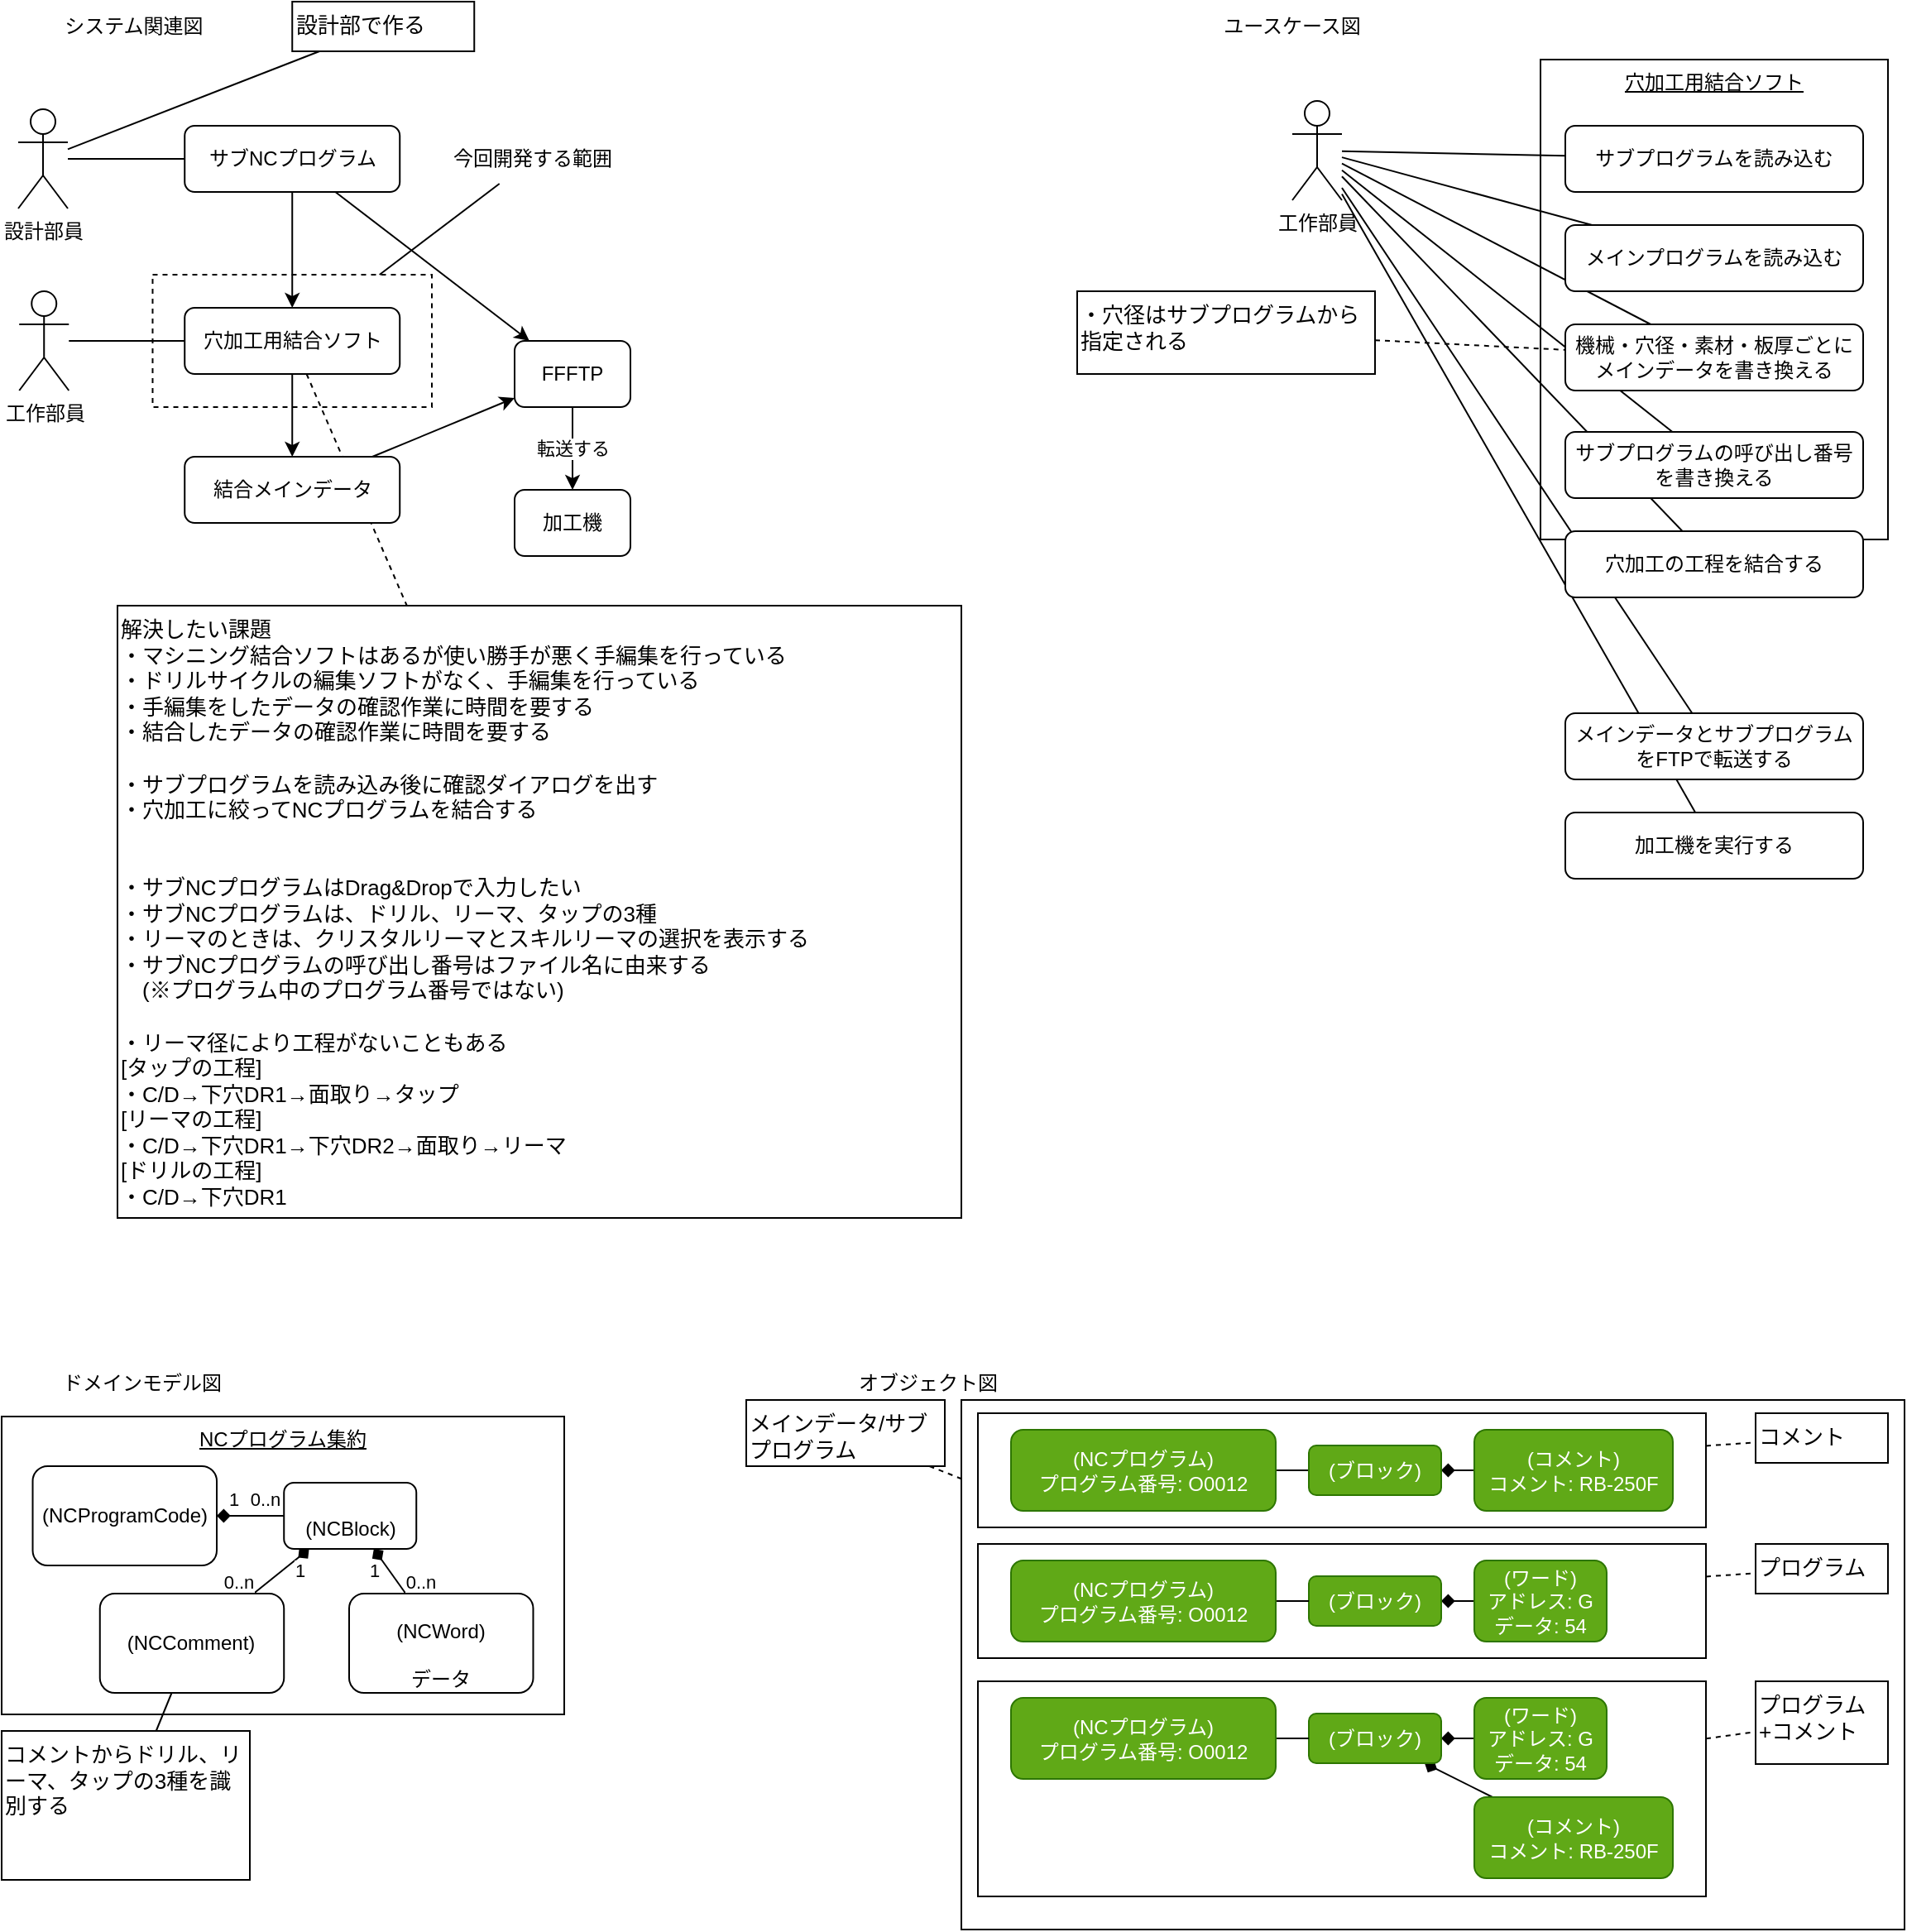 <mxfile>
    <diagram id="RzdB1_ECVK01WcsdOi-J" name="sodo">
        <mxGraphModel dx="1374" dy="539" grid="1" gridSize="10" guides="1" tooltips="1" connect="1" arrows="1" fold="1" page="1" pageScale="1" pageWidth="1169" pageHeight="827" background="none" math="0" shadow="0">
            <root>
                <mxCell id="0"/>
                <mxCell id="1" parent="0"/>
                <mxCell id="632" value="" style="rounded=0;whiteSpace=wrap;html=1;fontSize=16;" parent="1" vertex="1">
                    <mxGeometry x="590" y="860" width="570" height="320" as="geometry"/>
                </mxCell>
                <mxCell id="631" style="edgeStyle=none;html=1;startArrow=none;startFill=0;endArrow=none;endFill=0;dashed=1;" parent="1" source="629" target="604" edge="1">
                    <mxGeometry relative="1" as="geometry"/>
                </mxCell>
                <mxCell id="629" value="" style="rounded=0;whiteSpace=wrap;html=1;fontSize=16;" parent="1" vertex="1">
                    <mxGeometry x="600" y="947" width="440" height="69" as="geometry"/>
                </mxCell>
                <mxCell id="627" style="edgeStyle=none;html=1;dashed=1;startArrow=none;startFill=0;endArrow=none;endFill=0;" parent="1" source="622" target="IUCaD1viUXP5vsJWslPz-527" edge="1">
                    <mxGeometry relative="1" as="geometry"/>
                </mxCell>
                <mxCell id="622" value="" style="rounded=0;whiteSpace=wrap;html=1;fontSize=16;" parent="1" vertex="1">
                    <mxGeometry x="600" y="868" width="440" height="69" as="geometry"/>
                </mxCell>
                <mxCell id="363" value="&lt;u&gt;NCプログラム集約&lt;/u&gt;" style="rounded=0;whiteSpace=wrap;html=1;verticalAlign=top;" parent="1" vertex="1">
                    <mxGeometry x="10" y="870" width="340" height="180" as="geometry"/>
                </mxCell>
                <mxCell id="240" value="&lt;u&gt;穴加工用結合ソフト&lt;/u&gt;" style="rounded=0;whiteSpace=wrap;html=1;verticalAlign=top;" parent="1" vertex="1">
                    <mxGeometry x="940" y="50" width="210" height="290" as="geometry"/>
                </mxCell>
                <mxCell id="164" style="edgeStyle=none;html=1;fontColor=#FF0000;endArrow=none;endFill=0;dashed=1;startArrow=none;" parent="1" source="5" target="158" edge="1">
                    <mxGeometry relative="1" as="geometry"/>
                </mxCell>
                <mxCell id="121" value="" style="rounded=0;whiteSpace=wrap;html=1;dashed=1;fillColor=none;" parent="1" vertex="1">
                    <mxGeometry x="101.24" y="180" width="168.76" height="80" as="geometry"/>
                </mxCell>
                <mxCell id="2" value="システム関連図" style="text;html=1;strokeColor=none;fillColor=none;align=center;verticalAlign=middle;whiteSpace=wrap;rounded=0;" parent="1" vertex="1">
                    <mxGeometry x="40" y="20" width="100" height="20" as="geometry"/>
                </mxCell>
                <mxCell id="611" style="edgeStyle=none;html=1;startArrow=none;startFill=0;endArrow=classic;endFill=1;" parent="1" source="5" target="610" edge="1">
                    <mxGeometry relative="1" as="geometry"/>
                </mxCell>
                <mxCell id="5" value="穴加工用結合ソフト" style="rounded=1;whiteSpace=wrap;html=1;" parent="1" vertex="1">
                    <mxGeometry x="120.62" y="200" width="130" height="40" as="geometry"/>
                </mxCell>
                <mxCell id="21" value="ユースケース図" style="text;html=1;strokeColor=none;fillColor=none;align=center;verticalAlign=middle;whiteSpace=wrap;rounded=0;" parent="1" vertex="1">
                    <mxGeometry x="740" y="20" width="100" height="20" as="geometry"/>
                </mxCell>
                <mxCell id="33" value="ドメインモデル図" style="text;html=1;strokeColor=none;fillColor=none;align=center;verticalAlign=middle;whiteSpace=wrap;rounded=0;" parent="1" vertex="1">
                    <mxGeometry x="40" y="840" width="110" height="20" as="geometry"/>
                </mxCell>
                <mxCell id="123" style="edgeStyle=none;html=1;endArrow=none;endFill=0;" parent="1" source="122" target="121" edge="1">
                    <mxGeometry relative="1" as="geometry"/>
                </mxCell>
                <mxCell id="122" value="今回開発する範囲" style="text;html=1;strokeColor=none;fillColor=none;align=center;verticalAlign=middle;whiteSpace=wrap;rounded=0;" parent="1" vertex="1">
                    <mxGeometry x="260.62" y="95" width="140" height="30" as="geometry"/>
                </mxCell>
                <mxCell id="260" style="edgeStyle=none;html=1;fontColor=#009900;endArrow=none;endFill=0;" parent="1" source="238" target="259" edge="1">
                    <mxGeometry relative="1" as="geometry"/>
                </mxCell>
                <mxCell id="589" style="edgeStyle=none;html=1;endArrow=none;endFill=0;" parent="1" source="238" target="588" edge="1">
                    <mxGeometry relative="1" as="geometry"/>
                </mxCell>
                <mxCell id="597" style="edgeStyle=none;html=1;endArrow=none;endFill=0;" parent="1" source="238" target="596" edge="1">
                    <mxGeometry relative="1" as="geometry"/>
                </mxCell>
                <mxCell id="607" style="edgeStyle=none;html=1;startArrow=none;startFill=0;endArrow=none;endFill=0;" parent="1" source="238" target="606" edge="1">
                    <mxGeometry relative="1" as="geometry"/>
                </mxCell>
                <mxCell id="609" style="edgeStyle=none;html=1;startArrow=none;startFill=0;endArrow=none;endFill=0;" parent="1" source="238" target="608" edge="1">
                    <mxGeometry relative="1" as="geometry"/>
                </mxCell>
                <mxCell id="674" style="edgeStyle=none;html=1;endArrow=none;endFill=0;" parent="1" source="238" target="673" edge="1">
                    <mxGeometry relative="1" as="geometry"/>
                </mxCell>
                <mxCell id="676" style="edgeStyle=none;html=1;endArrow=none;endFill=0;" edge="1" parent="1" source="238" target="675">
                    <mxGeometry relative="1" as="geometry"/>
                </mxCell>
                <mxCell id="238" value="工作部員" style="shape=umlActor;verticalLabelPosition=bottom;verticalAlign=top;html=1;outlineConnect=0;" parent="1" vertex="1">
                    <mxGeometry x="790" y="75" width="30" height="60" as="geometry"/>
                </mxCell>
                <mxCell id="585" style="edgeStyle=none;html=1;endArrow=none;endFill=0;" parent="1" source="249" target="5" edge="1">
                    <mxGeometry relative="1" as="geometry"/>
                </mxCell>
                <mxCell id="249" value="工作部員" style="shape=umlActor;verticalLabelPosition=bottom;verticalAlign=top;html=1;outlineConnect=0;" parent="1" vertex="1">
                    <mxGeometry x="20.62" y="190" width="30" height="60" as="geometry"/>
                </mxCell>
                <mxCell id="259" value="サブプログラムの呼び出し番号を書き換える" style="rounded=1;whiteSpace=wrap;html=1;" parent="1" vertex="1">
                    <mxGeometry x="955" y="275" width="180" height="40" as="geometry"/>
                </mxCell>
                <mxCell id="372" value="オブジェクト図" style="text;html=1;strokeColor=none;fillColor=none;align=center;verticalAlign=middle;whiteSpace=wrap;rounded=0;" parent="1" vertex="1">
                    <mxGeometry x="520" y="840" width="100" height="20" as="geometry"/>
                </mxCell>
                <mxCell id="594" style="edgeStyle=none;html=1;endArrow=none;endFill=0;" parent="1" source="465" target="592" edge="1">
                    <mxGeometry relative="1" as="geometry"/>
                </mxCell>
                <mxCell id="465" value="(NCプログラム)&lt;br&gt;プログラム番号: O0012" style="rounded=1;whiteSpace=wrap;html=1;verticalAlign=middle;align=center;fillColor=#60a917;strokeColor=#2D7600;fontColor=#ffffff;" parent="1" vertex="1">
                    <mxGeometry x="620" y="878" width="160" height="49" as="geometry"/>
                </mxCell>
                <mxCell id="664" value="1" style="edgeStyle=none;html=1;startArrow=diamond;startFill=1;endArrow=none;endFill=0;" parent="1" source="513" target="661" edge="1">
                    <mxGeometry x="-0.508" y="10" relative="1" as="geometry">
                        <mxPoint as="offset"/>
                    </mxGeometry>
                </mxCell>
                <mxCell id="667" value="0..n" style="edgeLabel;html=1;align=center;verticalAlign=middle;resizable=0;points=[];" parent="664" vertex="1" connectable="0">
                    <mxGeometry x="0.615" relative="1" as="geometry">
                        <mxPoint x="-4" y="-10" as="offset"/>
                    </mxGeometry>
                </mxCell>
                <mxCell id="513" value="&lt;span style=&quot;color: rgb(255 , 255 , 255)&quot;&gt;&lt;u&gt;NCプログラム&lt;/u&gt;&lt;/span&gt;(NCProgramCode&lt;span&gt;)&lt;/span&gt;&lt;br style=&quot;color: rgb(255 , 255 , 255)&quot;&gt;&lt;span style=&quot;color: rgb(255 , 255 , 255)&quot;&gt;プログラム番号&lt;/span&gt;" style="rounded=1;whiteSpace=wrap;html=1;verticalAlign=middle;align=center;" parent="1" vertex="1">
                    <mxGeometry x="28.76" y="900" width="111.24" height="60" as="geometry"/>
                </mxCell>
                <mxCell id="158" value="&lt;span&gt;解決したい課題&lt;br&gt;・マシニング結合ソフトはあるが使い勝手が悪く手編集を行っている&lt;/span&gt;&lt;br&gt;&lt;p style=&quot;margin-top: 0pt ; margin-bottom: 0pt ; margin-left: 0in ; direction: ltr ; unicode-bidi: embed ; word-break: normal&quot;&gt;・ドリルサイクルの編集ソフトがなく、手編集を行っている&lt;/p&gt;&lt;p style=&quot;margin-top: 0pt ; margin-bottom: 0pt ; margin-left: 0in ; direction: ltr ; unicode-bidi: embed ; word-break: normal&quot;&gt;・手編集をしたデータの確認作業に時間を要する&lt;/p&gt;&lt;p style=&quot;margin-top: 0pt ; margin-bottom: 0pt ; margin-left: 0in ; direction: ltr ; unicode-bidi: embed ; word-break: normal&quot;&gt;・結合したデータの確認作業に時間を要する&lt;/p&gt;&lt;p style=&quot;margin-top: 0pt ; margin-bottom: 0pt ; margin-left: 0in ; direction: ltr ; unicode-bidi: embed ; word-break: normal&quot;&gt;&lt;br&gt;&lt;/p&gt;&lt;p style=&quot;margin-top: 0pt ; margin-bottom: 0pt ; margin-left: 0in ; direction: ltr ; unicode-bidi: embed ; word-break: normal&quot;&gt;・サブプログラムを読み込み後に確認ダイアログを出す&lt;/p&gt;&lt;p style=&quot;margin-top: 0pt ; margin-bottom: 0pt ; margin-left: 0in ; direction: ltr ; unicode-bidi: embed ; word-break: normal&quot;&gt;&lt;span&gt;・穴加工に絞ってNCプログラムを結合する&lt;/span&gt;&lt;br&gt;&lt;/p&gt;&lt;p style=&quot;margin-top: 0pt ; margin-bottom: 0pt ; margin-left: 0in ; direction: ltr ; unicode-bidi: embed ; word-break: normal&quot;&gt;&lt;br&gt;&lt;/p&gt;&lt;p style=&quot;margin-top: 0pt ; margin-bottom: 0pt ; margin-left: 0in ; direction: ltr ; unicode-bidi: embed ; word-break: normal&quot;&gt;&lt;br&gt;&lt;/p&gt;&lt;p style=&quot;margin-top: 0pt ; margin-bottom: 0pt ; margin-left: 0in ; direction: ltr ; unicode-bidi: embed ; word-break: normal&quot;&gt;・サブNCプログラムはDrag&amp;amp;Dropで入力したい&lt;/p&gt;&lt;p style=&quot;margin-top: 0pt ; margin-bottom: 0pt ; margin-left: 0in ; direction: ltr ; unicode-bidi: embed ; word-break: normal&quot;&gt;・サブNCプログラムは、ドリル、リーマ、タップの3種&lt;/p&gt;&lt;p style=&quot;margin-top: 0pt ; margin-bottom: 0pt ; margin-left: 0in ; direction: ltr ; unicode-bidi: embed ; word-break: normal&quot;&gt;・リーマのときは、クリスタルリーマとスキルリーマの選択を表示する&lt;/p&gt;&lt;p style=&quot;margin-top: 0pt ; margin-bottom: 0pt ; margin-left: 0in ; direction: ltr ; unicode-bidi: embed ; word-break: normal&quot;&gt;・サブNCプログラムの呼び出し番号はファイル名に由来する&lt;/p&gt;&lt;p style=&quot;margin-top: 0pt ; margin-bottom: 0pt ; margin-left: 0in ; direction: ltr ; unicode-bidi: embed ; word-break: normal&quot;&gt;　(※プログラム中のプログラム番号ではない)&lt;/p&gt;&lt;p style=&quot;margin-top: 0pt ; margin-bottom: 0pt ; margin-left: 0in ; direction: ltr ; unicode-bidi: embed ; word-break: normal&quot;&gt;&lt;br&gt;&lt;/p&gt;&lt;p style=&quot;margin-top: 0pt ; margin-bottom: 0pt ; margin-left: 0in ; direction: ltr ; unicode-bidi: embed ; word-break: normal&quot;&gt;・リーマ径により工程がないこともある&lt;/p&gt;&lt;p style=&quot;margin-top: 0pt ; margin-bottom: 0pt ; margin-left: 0in ; direction: ltr ; unicode-bidi: embed ; word-break: normal&quot;&gt;[タップの工程]&lt;/p&gt;&lt;p style=&quot;margin-top: 0pt ; margin-bottom: 0pt ; margin-left: 0in ; direction: ltr ; unicode-bidi: embed ; word-break: normal&quot;&gt;・C/D→下穴DR1→面取り→タップ&lt;/p&gt;&lt;p style=&quot;margin-top: 0pt ; margin-bottom: 0pt ; margin-left: 0in ; direction: ltr ; unicode-bidi: embed ; word-break: normal&quot;&gt;[リーマの工程]&lt;/p&gt;&lt;p style=&quot;margin-top: 0pt ; margin-bottom: 0pt ; margin-left: 0in ; direction: ltr ; unicode-bidi: embed ; word-break: normal&quot;&gt;・C/D→下穴DR1→下穴DR2→面取り→リーマ&lt;br&gt;&lt;/p&gt;&lt;p style=&quot;margin-top: 0pt ; margin-bottom: 0pt ; margin-left: 0in ; direction: ltr ; unicode-bidi: embed ; word-break: normal&quot;&gt;[ドリルの工程]&lt;/p&gt;・C/D→下穴DR1" style="rounded=0;whiteSpace=wrap;html=1;align=left;verticalAlign=top;fontSize=13;fontColor=default;" parent="1" vertex="1">
                    <mxGeometry x="80" y="380" width="510" height="370" as="geometry"/>
                </mxCell>
                <mxCell id="IUCaD1viUXP5vsJWslPz-527" value="&lt;span style=&quot;font-size: 13px&quot;&gt;コメント&lt;br style=&quot;font-size: 13px&quot;&gt;&lt;/span&gt;" style="rounded=0;whiteSpace=wrap;html=1;align=left;verticalAlign=top;fontSize=13;spacing=2;" parent="1" vertex="1">
                    <mxGeometry x="1070" y="868" width="80" height="30" as="geometry"/>
                </mxCell>
                <mxCell id="537" value="コメントからドリル、リーマ、タップの3種を識別する" style="rounded=0;whiteSpace=wrap;html=1;align=left;verticalAlign=top;fontSize=13;spacing=2;" parent="1" vertex="1">
                    <mxGeometry x="10" y="1060" width="150" height="90" as="geometry"/>
                </mxCell>
                <mxCell id="580" style="edgeStyle=none;html=1;" parent="1" source="579" target="5" edge="1">
                    <mxGeometry relative="1" as="geometry"/>
                </mxCell>
                <mxCell id="613" style="edgeStyle=none;html=1;startArrow=none;startFill=0;endArrow=classic;endFill=1;" parent="1" source="579" target="612" edge="1">
                    <mxGeometry relative="1" as="geometry"/>
                </mxCell>
                <mxCell id="579" value="サブNCプログラム" style="rounded=1;whiteSpace=wrap;html=1;" parent="1" vertex="1">
                    <mxGeometry x="120.62" y="90" width="130" height="40" as="geometry"/>
                </mxCell>
                <mxCell id="582" style="edgeStyle=none;html=1;endArrow=none;endFill=0;" parent="1" source="581" target="579" edge="1">
                    <mxGeometry relative="1" as="geometry"/>
                </mxCell>
                <mxCell id="581" value="設計部員" style="shape=umlActor;verticalLabelPosition=bottom;verticalAlign=top;html=1;outlineConnect=0;" parent="1" vertex="1">
                    <mxGeometry x="20.0" y="80" width="30" height="60" as="geometry"/>
                </mxCell>
                <mxCell id="584" style="edgeStyle=none;html=1;endArrow=none;endFill=0;" parent="1" source="583" target="581" edge="1">
                    <mxGeometry relative="1" as="geometry"/>
                </mxCell>
                <mxCell id="583" value="設計部で作る" style="rounded=0;whiteSpace=wrap;html=1;align=left;verticalAlign=top;fontSize=13;fontColor=default;" parent="1" vertex="1">
                    <mxGeometry x="185.62" y="15" width="110" height="30" as="geometry"/>
                </mxCell>
                <mxCell id="588" value="機械・穴径・素材・板厚ごとにメインデータを書き換える" style="rounded=1;whiteSpace=wrap;html=1;" parent="1" vertex="1">
                    <mxGeometry x="955" y="210" width="180" height="40" as="geometry"/>
                </mxCell>
                <mxCell id="591" style="edgeStyle=none;html=1;endArrow=none;endFill=0;dashed=1;" parent="1" source="590" target="588" edge="1">
                    <mxGeometry relative="1" as="geometry"/>
                </mxCell>
                <mxCell id="590" value="・穴径はサブプログラムから指定される&lt;br&gt;&lt;p style=&quot;margin-top: 0pt ; margin-bottom: 0pt ; margin-left: 0in ; direction: ltr ; unicode-bidi: embed ; word-break: normal&quot;&gt;&lt;br&gt;&lt;/p&gt;" style="rounded=0;whiteSpace=wrap;html=1;align=left;verticalAlign=top;fontSize=13;fontColor=default;" parent="1" vertex="1">
                    <mxGeometry x="660" y="190" width="180" height="50" as="geometry"/>
                </mxCell>
                <mxCell id="595" style="edgeStyle=none;html=1;endArrow=none;endFill=0;startArrow=diamond;startFill=1;" parent="1" source="601" target="593" edge="1">
                    <mxGeometry relative="1" as="geometry"/>
                </mxCell>
                <mxCell id="599" style="edgeStyle=none;html=1;endArrow=none;endFill=0;startArrow=diamond;startFill=1;" parent="1" source="592" target="598" edge="1">
                    <mxGeometry relative="1" as="geometry"/>
                </mxCell>
                <mxCell id="592" value="(ブロック)" style="rounded=1;whiteSpace=wrap;html=1;verticalAlign=middle;align=center;fillColor=#60a917;strokeColor=#2D7600;fontColor=#ffffff;" parent="1" vertex="1">
                    <mxGeometry x="800" y="887.5" width="80" height="30" as="geometry"/>
                </mxCell>
                <mxCell id="593" value="(ワード)&lt;br&gt;アドレス: G&lt;br&gt;データ: 54" style="rounded=1;whiteSpace=wrap;html=1;verticalAlign=middle;align=center;fillColor=#60a917;strokeColor=#2D7600;fontColor=#ffffff;" parent="1" vertex="1">
                    <mxGeometry x="900" y="957" width="80" height="49" as="geometry"/>
                </mxCell>
                <mxCell id="596" value="穴加工の工程を結合する" style="rounded=1;whiteSpace=wrap;html=1;" parent="1" vertex="1">
                    <mxGeometry x="955" y="335" width="180" height="40" as="geometry"/>
                </mxCell>
                <mxCell id="598" value="(コメント)&lt;br&gt;コメント: RB-250F" style="rounded=1;whiteSpace=wrap;html=1;verticalAlign=middle;align=center;fillColor=#60a917;strokeColor=#2D7600;fontColor=#ffffff;" parent="1" vertex="1">
                    <mxGeometry x="900" y="878" width="120" height="49" as="geometry"/>
                </mxCell>
                <mxCell id="601" value="(ブロック)" style="rounded=1;whiteSpace=wrap;html=1;verticalAlign=middle;align=center;fillColor=#60a917;strokeColor=#2D7600;fontColor=#ffffff;" parent="1" vertex="1">
                    <mxGeometry x="800" y="966.5" width="80" height="30" as="geometry"/>
                </mxCell>
                <mxCell id="604" value="&lt;span style=&quot;font-size: 13px&quot;&gt;プログラム&lt;br style=&quot;font-size: 13px&quot;&gt;&lt;/span&gt;" style="rounded=0;whiteSpace=wrap;html=1;align=left;verticalAlign=top;fontSize=13;spacing=2;" parent="1" vertex="1">
                    <mxGeometry x="1070" y="947" width="80" height="30" as="geometry"/>
                </mxCell>
                <mxCell id="606" value="メインデータとサブプログラムをFTPで転送する" style="rounded=1;whiteSpace=wrap;html=1;" parent="1" vertex="1">
                    <mxGeometry x="955" y="445" width="180" height="40" as="geometry"/>
                </mxCell>
                <mxCell id="608" value="加工機を実行する" style="rounded=1;whiteSpace=wrap;html=1;" parent="1" vertex="1">
                    <mxGeometry x="955" y="505" width="180" height="40" as="geometry"/>
                </mxCell>
                <mxCell id="614" style="edgeStyle=none;html=1;startArrow=none;startFill=0;endArrow=classic;endFill=1;" parent="1" source="610" target="612" edge="1">
                    <mxGeometry relative="1" as="geometry"/>
                </mxCell>
                <mxCell id="610" value="結合メインデータ" style="rounded=1;whiteSpace=wrap;html=1;" parent="1" vertex="1">
                    <mxGeometry x="120.62" y="290" width="130" height="40" as="geometry"/>
                </mxCell>
                <mxCell id="617" value="転送する" style="edgeStyle=none;html=1;startArrow=none;startFill=0;endArrow=classic;endFill=1;" parent="1" source="612" target="615" edge="1">
                    <mxGeometry relative="1" as="geometry"/>
                </mxCell>
                <mxCell id="612" value="FFFTP" style="rounded=1;whiteSpace=wrap;html=1;" parent="1" vertex="1">
                    <mxGeometry x="320" y="220" width="70" height="40" as="geometry"/>
                </mxCell>
                <mxCell id="615" value="加工機" style="rounded=1;whiteSpace=wrap;html=1;" parent="1" vertex="1">
                    <mxGeometry x="320" y="310" width="70" height="40" as="geometry"/>
                </mxCell>
                <mxCell id="633" style="edgeStyle=none;html=1;dashed=1;startArrow=none;startFill=0;endArrow=none;endFill=0;" parent="1" source="623" target="632" edge="1">
                    <mxGeometry relative="1" as="geometry"/>
                </mxCell>
                <mxCell id="623" value="&lt;span style=&quot;font-size: 13px&quot;&gt;メインデータ/サブプログラム&lt;br style=&quot;font-size: 13px&quot;&gt;&lt;/span&gt;" style="rounded=0;whiteSpace=wrap;html=1;align=left;verticalAlign=top;fontSize=13;spacing=2;" parent="1" vertex="1">
                    <mxGeometry x="460" y="860" width="120" height="40" as="geometry"/>
                </mxCell>
                <mxCell id="630" style="edgeStyle=none;html=1;startArrow=none;startFill=0;endArrow=none;endFill=0;" parent="1" source="628" target="601" edge="1">
                    <mxGeometry relative="1" as="geometry"/>
                </mxCell>
                <mxCell id="628" value="(NCプログラム)&lt;br&gt;プログラム番号: O0012" style="rounded=1;whiteSpace=wrap;html=1;verticalAlign=middle;align=center;fillColor=#60a917;strokeColor=#2D7600;fontColor=#ffffff;" parent="1" vertex="1">
                    <mxGeometry x="620" y="957" width="160" height="49" as="geometry"/>
                </mxCell>
                <mxCell id="651" style="edgeStyle=none;html=1;startArrow=none;startFill=0;endArrow=none;endFill=0;dashed=1;" parent="1" source="652" target="656" edge="1">
                    <mxGeometry relative="1" as="geometry"/>
                </mxCell>
                <mxCell id="652" value="" style="rounded=0;whiteSpace=wrap;html=1;fontSize=16;" parent="1" vertex="1">
                    <mxGeometry x="600" y="1030" width="440" height="130" as="geometry"/>
                </mxCell>
                <mxCell id="653" style="edgeStyle=none;html=1;endArrow=none;endFill=0;startArrow=diamond;startFill=1;" parent="1" source="655" target="654" edge="1">
                    <mxGeometry relative="1" as="geometry"/>
                </mxCell>
                <mxCell id="654" value="(ワード)&lt;br&gt;アドレス: G&lt;br&gt;データ: 54" style="rounded=1;whiteSpace=wrap;html=1;verticalAlign=middle;align=center;fillColor=#60a917;strokeColor=#2D7600;fontColor=#ffffff;" parent="1" vertex="1">
                    <mxGeometry x="900" y="1040" width="80" height="49" as="geometry"/>
                </mxCell>
                <mxCell id="660" style="edgeStyle=none;html=1;startArrow=diamond;startFill=1;endArrow=none;endFill=0;" parent="1" source="655" target="659" edge="1">
                    <mxGeometry relative="1" as="geometry"/>
                </mxCell>
                <mxCell id="655" value="(ブロック)" style="rounded=1;whiteSpace=wrap;html=1;verticalAlign=middle;align=center;fillColor=#60a917;strokeColor=#2D7600;fontColor=#ffffff;" parent="1" vertex="1">
                    <mxGeometry x="800" y="1049.5" width="80" height="30" as="geometry"/>
                </mxCell>
                <mxCell id="656" value="&lt;span style=&quot;font-size: 13px&quot;&gt;プログラム+コメント&lt;br style=&quot;font-size: 13px&quot;&gt;&lt;/span&gt;" style="rounded=0;whiteSpace=wrap;html=1;align=left;verticalAlign=top;fontSize=13;spacing=2;" parent="1" vertex="1">
                    <mxGeometry x="1070" y="1030" width="80" height="50" as="geometry"/>
                </mxCell>
                <mxCell id="657" style="edgeStyle=none;html=1;startArrow=none;startFill=0;endArrow=none;endFill=0;" parent="1" source="658" target="655" edge="1">
                    <mxGeometry relative="1" as="geometry"/>
                </mxCell>
                <mxCell id="658" value="(NCプログラム)&lt;br&gt;プログラム番号: O0012" style="rounded=1;whiteSpace=wrap;html=1;verticalAlign=middle;align=center;fillColor=#60a917;strokeColor=#2D7600;fontColor=#ffffff;" parent="1" vertex="1">
                    <mxGeometry x="620" y="1040" width="160" height="49" as="geometry"/>
                </mxCell>
                <mxCell id="659" value="(コメント)&lt;br&gt;コメント: RB-250F" style="rounded=1;whiteSpace=wrap;html=1;verticalAlign=middle;align=center;fillColor=#60a917;strokeColor=#2D7600;fontColor=#ffffff;" parent="1" vertex="1">
                    <mxGeometry x="900" y="1100" width="120" height="49" as="geometry"/>
                </mxCell>
                <mxCell id="665" style="edgeStyle=none;html=1;startArrow=diamond;startFill=1;endArrow=none;endFill=0;" parent="1" source="661" target="662" edge="1">
                    <mxGeometry relative="1" as="geometry"/>
                </mxCell>
                <mxCell id="668" value="1" style="edgeLabel;html=1;align=center;verticalAlign=middle;resizable=0;points=[];" parent="665" vertex="1" connectable="0">
                    <mxGeometry x="-0.539" y="-1" relative="1" as="geometry">
                        <mxPoint x="2" y="7" as="offset"/>
                    </mxGeometry>
                </mxCell>
                <mxCell id="669" value="0..n" style="edgeLabel;html=1;align=center;verticalAlign=middle;resizable=0;points=[];" parent="665" vertex="1" connectable="0">
                    <mxGeometry x="0.595" relative="1" as="geometry">
                        <mxPoint x="-16" y="-2" as="offset"/>
                    </mxGeometry>
                </mxCell>
                <mxCell id="666" style="edgeStyle=none;html=1;startArrow=diamond;startFill=1;endArrow=none;endFill=0;" parent="1" source="661" target="663" edge="1">
                    <mxGeometry relative="1" as="geometry"/>
                </mxCell>
                <mxCell id="670" value="1" style="edgeLabel;html=1;align=center;verticalAlign=middle;resizable=0;points=[];" parent="666" vertex="1" connectable="0">
                    <mxGeometry x="-0.565" y="1" relative="1" as="geometry">
                        <mxPoint x="-5" y="8" as="offset"/>
                    </mxGeometry>
                </mxCell>
                <mxCell id="671" value="0..n" style="edgeLabel;html=1;align=center;verticalAlign=middle;resizable=0;points=[];" parent="666" vertex="1" connectable="0">
                    <mxGeometry x="0.675" relative="1" as="geometry">
                        <mxPoint x="12" y="-3" as="offset"/>
                    </mxGeometry>
                </mxCell>
                <mxCell id="661" value="&lt;span style=&quot;color: rgb(255 , 255 , 255)&quot;&gt;&lt;u&gt;ブロック&lt;br&gt;&lt;/u&gt;&lt;/span&gt;(NCBlock&lt;span&gt;)&lt;/span&gt;" style="rounded=1;whiteSpace=wrap;html=1;verticalAlign=middle;align=center;" parent="1" vertex="1">
                    <mxGeometry x="180.62" y="910" width="80" height="40" as="geometry"/>
                </mxCell>
                <mxCell id="672" style="edgeStyle=none;html=1;startArrow=none;startFill=0;endArrow=none;endFill=0;" parent="1" source="662" target="537" edge="1">
                    <mxGeometry relative="1" as="geometry"/>
                </mxCell>
                <mxCell id="662" value="&lt;span style=&quot;color: rgb(255 , 255 , 255)&quot;&gt;&lt;u&gt;コメント&lt;br&gt;&lt;/u&gt;&lt;/span&gt;(NCComment&lt;span&gt;)&lt;/span&gt;&lt;br style=&quot;color: rgb(255 , 255 , 255)&quot;&gt;&lt;font color=&quot;#ffffff&quot;&gt;コメント&lt;/font&gt;" style="rounded=1;whiteSpace=wrap;html=1;verticalAlign=middle;align=center;" parent="1" vertex="1">
                    <mxGeometry x="69.38" y="977" width="111.24" height="60" as="geometry"/>
                </mxCell>
                <mxCell id="663" value="&lt;span style=&quot;color: rgb(255 , 255 , 255)&quot;&gt;&lt;u&gt;ワード&lt;br&gt;&lt;/u&gt;&lt;/span&gt;(NCWord&lt;span&gt;)&lt;/span&gt;&lt;br style=&quot;color: rgb(255 , 255 , 255)&quot;&gt;&lt;font color=&quot;#ffffff&quot;&gt;アドレス&lt;br&gt;&lt;/font&gt;データ" style="rounded=1;whiteSpace=wrap;html=1;verticalAlign=middle;align=center;" parent="1" vertex="1">
                    <mxGeometry x="220" y="977" width="111.24" height="60" as="geometry"/>
                </mxCell>
                <mxCell id="673" value="サブプログラムを読み込む" style="rounded=1;whiteSpace=wrap;html=1;" parent="1" vertex="1">
                    <mxGeometry x="955" y="90" width="180" height="40" as="geometry"/>
                </mxCell>
                <mxCell id="675" value="メインプログラムを読み込む" style="rounded=1;whiteSpace=wrap;html=1;" vertex="1" parent="1">
                    <mxGeometry x="955" y="150" width="180" height="40" as="geometry"/>
                </mxCell>
            </root>
        </mxGraphModel>
    </diagram>
    <diagram id="GC2mZp-eliTmwVE0-EQn" name="タイミング図">
        <mxGraphModel dx="1374" dy="544" grid="1" gridSize="10" guides="1" tooltips="1" connect="1" arrows="1" fold="1" page="1" pageScale="1" pageWidth="1169" pageHeight="827" math="0" shadow="0">
            <root>
                <mxCell id="uFFxeDsAcsZEt6mVLsAy-0"/>
                <mxCell id="uFFxeDsAcsZEt6mVLsAy-1" parent="uFFxeDsAcsZEt6mVLsAy-0"/>
                <mxCell id="cWa9Pjb9JkdC5c4ndMY4-25" style="edgeStyle=orthogonalEdgeStyle;html=1;fontSize=16;fontColor=default;endArrow=classic;endFill=1;" parent="uFFxeDsAcsZEt6mVLsAy-1" source="cWa9Pjb9JkdC5c4ndMY4-1" target="cWa9Pjb9JkdC5c4ndMY4-4" edge="1">
                    <mxGeometry relative="1" as="geometry"/>
                </mxCell>
                <mxCell id="cWa9Pjb9JkdC5c4ndMY4-1" value="勤怠エクセル作成" style="shape=note2;boundedLbl=1;whiteSpace=wrap;html=1;size=25;verticalAlign=top;align=center;fontSize=16;fontColor=default;" parent="uFFxeDsAcsZEt6mVLsAy-1" vertex="1">
                    <mxGeometry x="270" y="40" width="90" height="110" as="geometry"/>
                </mxCell>
                <mxCell id="cWa9Pjb9JkdC5c4ndMY4-2" value="社員" style="text;html=1;strokeColor=none;fillColor=none;align=center;verticalAlign=middle;whiteSpace=wrap;rounded=0;fontSize=16;fontColor=default;" parent="uFFxeDsAcsZEt6mVLsAy-1" vertex="1">
                    <mxGeometry x="30" y="80" width="160" height="30" as="geometry"/>
                </mxCell>
                <mxCell id="cWa9Pjb9JkdC5c4ndMY4-3" value="今回のソフト" style="text;html=1;strokeColor=none;fillColor=none;align=center;verticalAlign=middle;whiteSpace=wrap;rounded=0;fontSize=16;fontColor=default;" parent="uFFxeDsAcsZEt6mVLsAy-1" vertex="1">
                    <mxGeometry x="40" y="280" width="160" height="30" as="geometry"/>
                </mxCell>
                <mxCell id="cWa9Pjb9JkdC5c4ndMY4-26" style="edgeStyle=orthogonalEdgeStyle;html=1;fontSize=16;fontColor=default;endArrow=classic;endFill=1;entryX=0.5;entryY=0;entryDx=0;entryDy=0;" parent="uFFxeDsAcsZEt6mVLsAy-1" source="cWa9Pjb9JkdC5c4ndMY4-4" target="cWa9Pjb9JkdC5c4ndMY4-29" edge="1">
                    <mxGeometry relative="1" as="geometry">
                        <mxPoint x="740" y="500" as="targetPoint"/>
                    </mxGeometry>
                </mxCell>
                <mxCell id="cWa9Pjb9JkdC5c4ndMY4-32" value="一致した場合" style="edgeLabel;html=1;align=center;verticalAlign=middle;resizable=0;points=[];fontSize=16;fontColor=default;" parent="cWa9Pjb9JkdC5c4ndMY4-26" vertex="1" connectable="0">
                    <mxGeometry x="-0.47" relative="1" as="geometry">
                        <mxPoint x="-1" as="offset"/>
                    </mxGeometry>
                </mxCell>
                <mxCell id="xza8FR8Zr-br7byPEPtf-0" style="edgeStyle=orthogonalEdgeStyle;html=1;entryX=0;entryY=0.5;entryDx=0;entryDy=0;entryPerimeter=0;" parent="uFFxeDsAcsZEt6mVLsAy-1" source="cWa9Pjb9JkdC5c4ndMY4-4" target="cWa9Pjb9JkdC5c4ndMY4-6" edge="1">
                    <mxGeometry relative="1" as="geometry">
                        <Array as="points">
                            <mxPoint x="310" y="290"/>
                            <mxPoint x="310" y="525"/>
                        </Array>
                    </mxGeometry>
                </mxCell>
                <mxCell id="xza8FR8Zr-br7byPEPtf-1" value="一致しなかった場合" style="edgeLabel;html=1;align=center;verticalAlign=middle;resizable=0;points=[];fontSize=16;" parent="xza8FR8Zr-br7byPEPtf-0" vertex="1" connectable="0">
                    <mxGeometry x="-0.789" relative="1" as="geometry">
                        <mxPoint x="-43" as="offset"/>
                    </mxGeometry>
                </mxCell>
                <mxCell id="xza8FR8Zr-br7byPEPtf-2" value="タイムレコーダーかCSVを直す" style="edgeLabel;html=1;align=center;verticalAlign=middle;resizable=0;points=[];fontSize=16;" parent="xza8FR8Zr-br7byPEPtf-0" vertex="1" connectable="0">
                    <mxGeometry x="0.115" relative="1" as="geometry">
                        <mxPoint x="160" y="-44" as="offset"/>
                    </mxGeometry>
                </mxCell>
                <mxCell id="cWa9Pjb9JkdC5c4ndMY4-4" value="比較" style="rounded=1;whiteSpace=wrap;html=1;fontSize=16;fontColor=default;" parent="uFFxeDsAcsZEt6mVLsAy-1" vertex="1">
                    <mxGeometry x="590" y="260" width="120" height="60" as="geometry"/>
                </mxCell>
                <mxCell id="cWa9Pjb9JkdC5c4ndMY4-5" value="タイムレコーダーのアプリケーション" style="text;html=1;strokeColor=none;fillColor=none;align=center;verticalAlign=middle;whiteSpace=wrap;rounded=0;fontSize=16;fontColor=default;" parent="uFFxeDsAcsZEt6mVLsAy-1" vertex="1">
                    <mxGeometry x="40" y="490" width="160" height="70" as="geometry"/>
                </mxCell>
                <mxCell id="cWa9Pjb9JkdC5c4ndMY4-30" style="edgeStyle=orthogonalEdgeStyle;html=1;entryX=0;entryY=0.5;entryDx=0;entryDy=0;fontSize=16;fontColor=default;endArrow=classic;endFill=1;exitX=0;exitY=0;exitDx=90;exitDy=67.5;exitPerimeter=0;" parent="uFFxeDsAcsZEt6mVLsAy-1" source="cWa9Pjb9JkdC5c4ndMY4-6" target="cWa9Pjb9JkdC5c4ndMY4-29" edge="1">
                    <mxGeometry relative="1" as="geometry"/>
                </mxCell>
                <mxCell id="cWa9Pjb9JkdC5c4ndMY4-6" value="CSV作成" style="shape=note2;boundedLbl=1;whiteSpace=wrap;html=1;size=25;verticalAlign=top;align=center;fontSize=16;fontColor=default;" parent="uFFxeDsAcsZEt6mVLsAy-1" vertex="1">
                    <mxGeometry x="430" y="470" width="90" height="110" as="geometry"/>
                </mxCell>
                <mxCell id="cWa9Pjb9JkdC5c4ndMY4-9" value="給与のシステム" style="text;html=1;strokeColor=none;fillColor=none;align=center;verticalAlign=middle;whiteSpace=wrap;rounded=0;fontSize=16;fontColor=default;" parent="uFFxeDsAcsZEt6mVLsAy-1" vertex="1">
                    <mxGeometry x="40" y="710" width="160" height="70" as="geometry"/>
                </mxCell>
                <mxCell id="cWa9Pjb9JkdC5c4ndMY4-10" value="取込" style="rounded=1;whiteSpace=wrap;html=1;fontSize=16;fontColor=default;" parent="uFFxeDsAcsZEt6mVLsAy-1" vertex="1">
                    <mxGeometry x="810" y="715" width="120" height="60" as="geometry"/>
                </mxCell>
                <mxCell id="cWa9Pjb9JkdC5c4ndMY4-12" value="" style="endArrow=none;html=1;fontSize=16;fontColor=default;" parent="uFFxeDsAcsZEt6mVLsAy-1" edge="1">
                    <mxGeometry width="50" height="50" relative="1" as="geometry">
                        <mxPoint x="20" y="210" as="sourcePoint"/>
                        <mxPoint x="1140" y="210" as="targetPoint"/>
                    </mxGeometry>
                </mxCell>
                <mxCell id="cWa9Pjb9JkdC5c4ndMY4-13" value="" style="endArrow=none;html=1;fontSize=16;fontColor=default;" parent="uFFxeDsAcsZEt6mVLsAy-1" edge="1">
                    <mxGeometry width="50" height="50" relative="1" as="geometry">
                        <mxPoint x="20" y="400" as="sourcePoint"/>
                        <mxPoint x="1140" y="400" as="targetPoint"/>
                    </mxGeometry>
                </mxCell>
                <mxCell id="cWa9Pjb9JkdC5c4ndMY4-14" value="" style="endArrow=none;html=1;fontSize=16;fontColor=default;" parent="uFFxeDsAcsZEt6mVLsAy-1" edge="1">
                    <mxGeometry width="50" height="50" relative="1" as="geometry">
                        <mxPoint x="20" y="650" as="sourcePoint"/>
                        <mxPoint x="1140" y="650" as="targetPoint"/>
                    </mxGeometry>
                </mxCell>
                <mxCell id="cWa9Pjb9JkdC5c4ndMY4-17" value="" style="endArrow=none;dashed=1;html=1;dashPattern=1 3;strokeWidth=2;fontSize=16;fontColor=default;" parent="uFFxeDsAcsZEt6mVLsAy-1" edge="1">
                    <mxGeometry width="50" height="50" relative="1" as="geometry">
                        <mxPoint x="220" y="810" as="sourcePoint"/>
                        <mxPoint x="220" y="10.0" as="targetPoint"/>
                    </mxGeometry>
                </mxCell>
                <mxCell id="cWa9Pjb9JkdC5c4ndMY4-18" value="" style="endArrow=none;dashed=1;html=1;dashPattern=1 3;strokeWidth=2;fontSize=16;fontColor=default;" parent="uFFxeDsAcsZEt6mVLsAy-1" edge="1">
                    <mxGeometry width="50" height="50" relative="1" as="geometry">
                        <mxPoint x="390" y="810" as="sourcePoint"/>
                        <mxPoint x="390" y="10.0" as="targetPoint"/>
                    </mxGeometry>
                </mxCell>
                <mxCell id="cWa9Pjb9JkdC5c4ndMY4-19" value="" style="endArrow=none;dashed=1;html=1;dashPattern=1 3;strokeWidth=2;fontSize=16;fontColor=default;" parent="uFFxeDsAcsZEt6mVLsAy-1" edge="1">
                    <mxGeometry width="50" height="50" relative="1" as="geometry">
                        <mxPoint x="560" y="810" as="sourcePoint"/>
                        <mxPoint x="560" y="10.0" as="targetPoint"/>
                    </mxGeometry>
                </mxCell>
                <mxCell id="cWa9Pjb9JkdC5c4ndMY4-7" style="edgeStyle=orthogonalEdgeStyle;html=1;fontSize=16;fontColor=default;endArrow=classic;endFill=1;" parent="uFFxeDsAcsZEt6mVLsAy-1" source="cWa9Pjb9JkdC5c4ndMY4-6" target="cWa9Pjb9JkdC5c4ndMY4-4" edge="1">
                    <mxGeometry relative="1" as="geometry"/>
                </mxCell>
                <mxCell id="cWa9Pjb9JkdC5c4ndMY4-28" value="" style="endArrow=none;dashed=1;html=1;dashPattern=1 3;strokeWidth=2;fontSize=16;fontColor=default;" parent="uFFxeDsAcsZEt6mVLsAy-1" edge="1">
                    <mxGeometry width="50" height="50" relative="1" as="geometry">
                        <mxPoint x="750" y="800" as="sourcePoint"/>
                        <mxPoint x="750" y="1.137e-13" as="targetPoint"/>
                    </mxGeometry>
                </mxCell>
                <mxCell id="cWa9Pjb9JkdC5c4ndMY4-31" style="edgeStyle=orthogonalEdgeStyle;html=1;fontSize=16;fontColor=default;endArrow=classic;endFill=1;" parent="uFFxeDsAcsZEt6mVLsAy-1" source="cWa9Pjb9JkdC5c4ndMY4-29" target="cWa9Pjb9JkdC5c4ndMY4-10" edge="1">
                    <mxGeometry relative="1" as="geometry"/>
                </mxCell>
                <mxCell id="cWa9Pjb9JkdC5c4ndMY4-29" value="" style="rhombus;whiteSpace=wrap;html=1;fontSize=16;fontColor=default;" parent="uFFxeDsAcsZEt6mVLsAy-1" vertex="1">
                    <mxGeometry x="830" y="520" width="80" height="80" as="geometry"/>
                </mxCell>
                <mxCell id="cWa9Pjb9JkdC5c4ndMY4-33" value="2022/11/16時点のフロー" style="text;html=1;strokeColor=none;fillColor=none;align=center;verticalAlign=middle;whiteSpace=wrap;rounded=0;fontSize=16;fontColor=default;" parent="uFFxeDsAcsZEt6mVLsAy-1" vertex="1">
                    <mxGeometry x="860" y="20" width="250" height="30" as="geometry"/>
                </mxCell>
            </root>
        </mxGraphModel>
    </diagram>
</mxfile>
